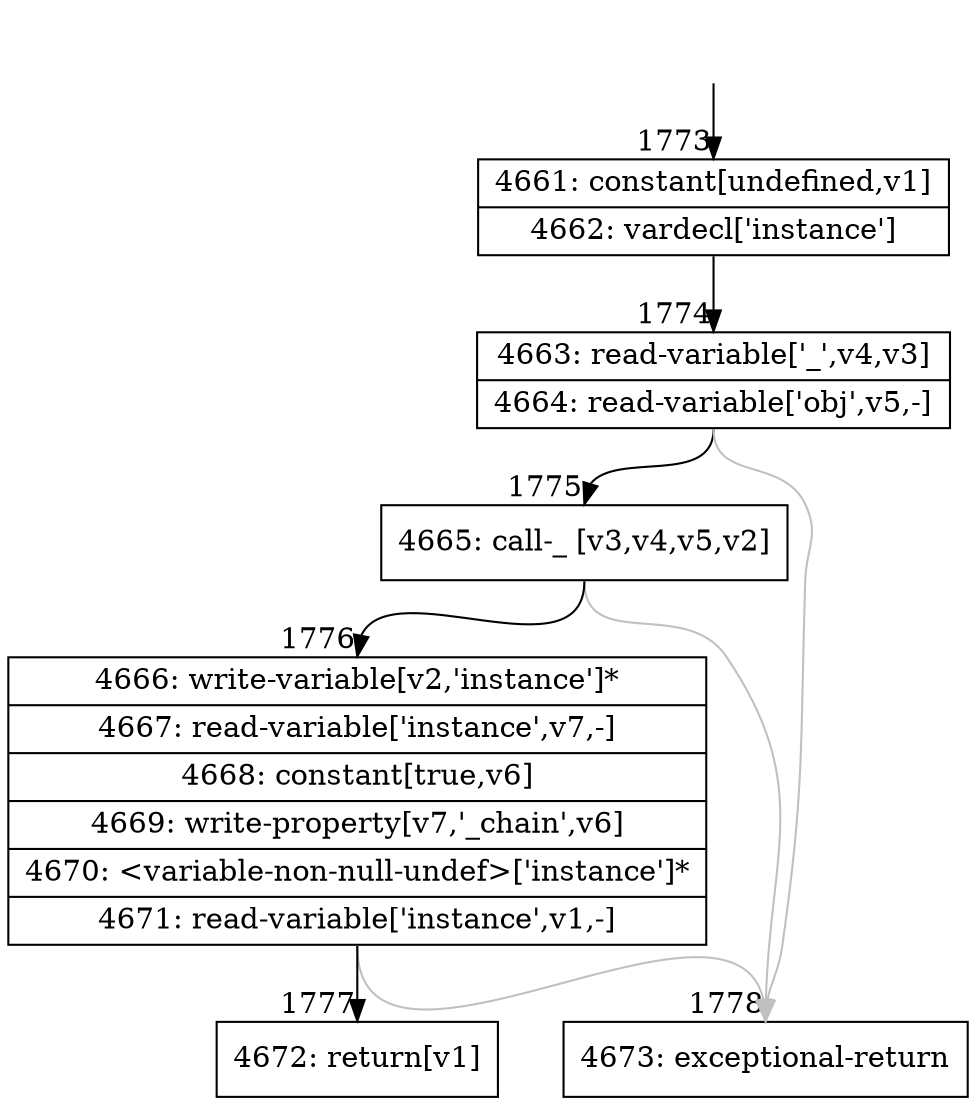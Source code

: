 digraph {
rankdir="TD"
BB_entry156[shape=none,label=""];
BB_entry156 -> BB1773 [tailport=s, headport=n, headlabel="    1773"]
BB1773 [shape=record label="{4661: constant[undefined,v1]|4662: vardecl['instance']}" ] 
BB1773 -> BB1774 [tailport=s, headport=n, headlabel="      1774"]
BB1774 [shape=record label="{4663: read-variable['_',v4,v3]|4664: read-variable['obj',v5,-]}" ] 
BB1774 -> BB1775 [tailport=s, headport=n, headlabel="      1775"]
BB1774 -> BB1778 [tailport=s, headport=n, color=gray, headlabel="      1778"]
BB1775 [shape=record label="{4665: call-_ [v3,v4,v5,v2]}" ] 
BB1775 -> BB1776 [tailport=s, headport=n, headlabel="      1776"]
BB1775 -> BB1778 [tailport=s, headport=n, color=gray]
BB1776 [shape=record label="{4666: write-variable[v2,'instance']*|4667: read-variable['instance',v7,-]|4668: constant[true,v6]|4669: write-property[v7,'_chain',v6]|4670: \<variable-non-null-undef\>['instance']*|4671: read-variable['instance',v1,-]}" ] 
BB1776 -> BB1777 [tailport=s, headport=n, headlabel="      1777"]
BB1776 -> BB1778 [tailport=s, headport=n, color=gray]
BB1777 [shape=record label="{4672: return[v1]}" ] 
BB1778 [shape=record label="{4673: exceptional-return}" ] 
//#$~ 1475
}

